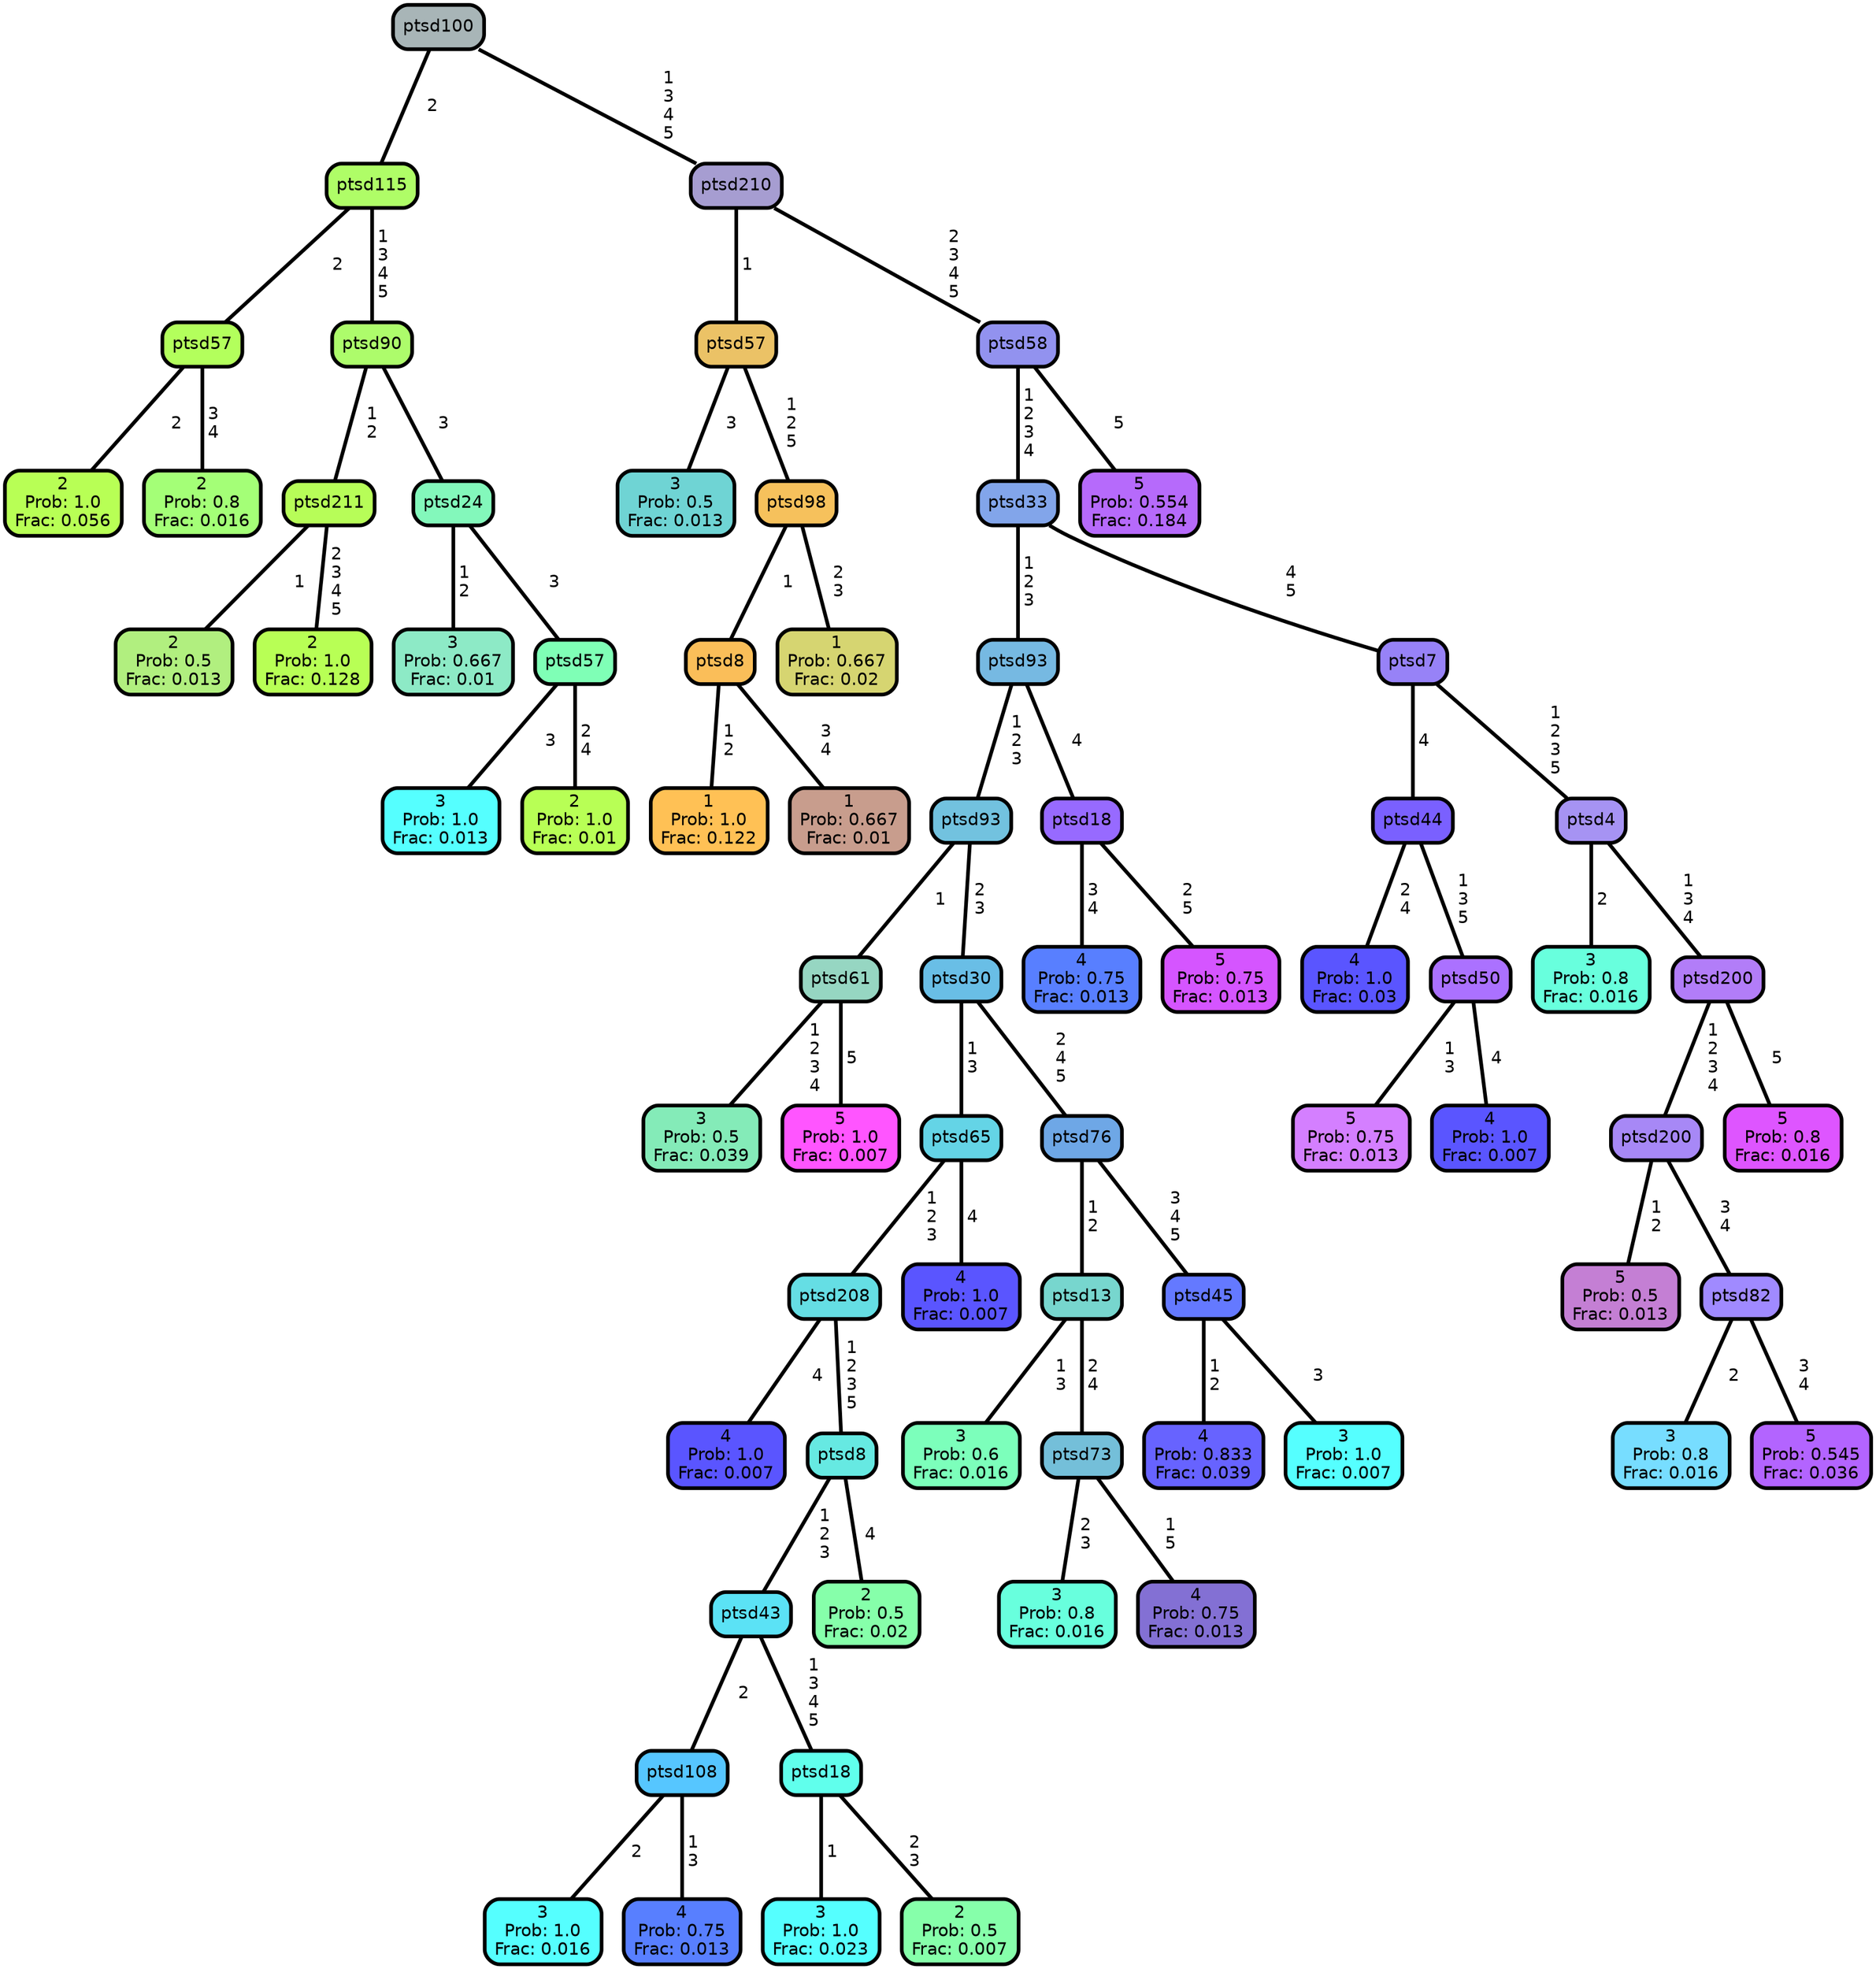 graph Tree {
node [shape=box, style="filled, rounded",color="black",penwidth="3",fontcolor="black",                 fontname=helvetica] ;
graph [ranksep="0 equally", splines=straight,                 bgcolor=transparent, dpi=200] ;
edge [fontname=helvetica, color=black] ;
0 [label="2
Prob: 1.0
Frac: 0.056", fillcolor="#b8ff55"] ;
1 [label="ptsd57", fillcolor="#b3ff5c"] ;
2 [label="2
Prob: 0.8
Frac: 0.016", fillcolor="#a4ff77"] ;
3 [label="ptsd115", fillcolor="#affd67"] ;
4 [label="2
Prob: 0.5
Frac: 0.013", fillcolor="#b1ef7f"] ;
5 [label="ptsd211", fillcolor="#b7fd58"] ;
6 [label="2
Prob: 1.0
Frac: 0.128", fillcolor="#b8ff55"] ;
7 [label="ptsd90", fillcolor="#adfc6b"] ;
8 [label="3
Prob: 0.667
Frac: 0.01", fillcolor="#8deac6"] ;
9 [label="ptsd24", fillcolor="#83f8bb"] ;
10 [label="3
Prob: 1.0
Frac: 0.013", fillcolor="#55ffff"] ;
11 [label="ptsd57", fillcolor="#7fffb6"] ;
12 [label="2
Prob: 1.0
Frac: 0.01", fillcolor="#b8ff55"] ;
13 [label="ptsd100", fillcolor="#a8b5b7"] ;
14 [label="3
Prob: 0.5
Frac: 0.013", fillcolor="#6fd4d4"] ;
15 [label="ptsd57", fillcolor="#ebc266"] ;
16 [label="1
Prob: 1.0
Frac: 0.122", fillcolor="#ffc155"] ;
17 [label="ptsd8", fillcolor="#fabe59"] ;
18 [label="1
Prob: 0.667
Frac: 0.01", fillcolor="#c89d8d"] ;
19 [label="ptsd98", fillcolor="#f6c15c"] ;
20 [label="1
Prob: 0.667
Frac: 0.02", fillcolor="#d6d571"] ;
21 [label="ptsd210", fillcolor="#a69dd1"] ;
22 [label="3
Prob: 0.5
Frac: 0.039", fillcolor="#84ebb8"] ;
23 [label="ptsd61", fillcolor="#96d6c2"] ;
24 [label="5
Prob: 1.0
Frac: 0.007", fillcolor="#ff55ff"] ;
25 [label="ptsd93", fillcolor="#72c2df"] ;
26 [label="4
Prob: 1.0
Frac: 0.007", fillcolor="#5a55ff"] ;
27 [label="ptsd208", fillcolor="#65dee4"] ;
28 [label="3
Prob: 1.0
Frac: 0.016", fillcolor="#55ffff"] ;
29 [label="ptsd108", fillcolor="#56c6ff"] ;
30 [label="4
Prob: 0.75
Frac: 0.013", fillcolor="#587fff"] ;
31 [label="ptsd43", fillcolor="#5be2f5"] ;
32 [label="3
Prob: 1.0
Frac: 0.023", fillcolor="#55ffff"] ;
33 [label="ptsd18", fillcolor="#60ffec"] ;
34 [label="2
Prob: 0.5
Frac: 0.007", fillcolor="#86ffaa"] ;
35 [label="ptsd8", fillcolor="#66e9e2"] ;
36 [label="2
Prob: 0.5
Frac: 0.02", fillcolor="#86ffaa"] ;
37 [label="ptsd65", fillcolor="#64d4e6"] ;
38 [label="4
Prob: 1.0
Frac: 0.007", fillcolor="#5a55ff"] ;
39 [label="ptsd30", fillcolor="#69bee6"] ;
40 [label="3
Prob: 0.6
Frac: 0.016", fillcolor="#7cffbb"] ;
41 [label="ptsd13", fillcolor="#77d6ce"] ;
42 [label="3
Prob: 0.8
Frac: 0.016", fillcolor="#68ffdd"] ;
43 [label="ptsd73", fillcolor="#74bfd9"] ;
44 [label="4
Prob: 0.75
Frac: 0.013", fillcolor="#8370d4"] ;
45 [label="ptsd76", fillcolor="#6ea7e6"] ;
46 [label="4
Prob: 0.833
Frac: 0.039", fillcolor="#6763ff"] ;
47 [label="ptsd45", fillcolor="#6479ff"] ;
48 [label="3
Prob: 1.0
Frac: 0.007", fillcolor="#55ffff"] ;
49 [label="ptsd93", fillcolor="#76b9e2"] ;
50 [label="4
Prob: 0.75
Frac: 0.013", fillcolor="#587fff"] ;
51 [label="ptsd18", fillcolor="#976aff"] ;
52 [label="5
Prob: 0.75
Frac: 0.013", fillcolor="#d555ff"] ;
53 [label="ptsd33", fillcolor="#82a5ea"] ;
54 [label="4
Prob: 1.0
Frac: 0.03", fillcolor="#5a55ff"] ;
55 [label="ptsd44", fillcolor="#7a60ff"] ;
56 [label="5
Prob: 0.75
Frac: 0.013", fillcolor="#d47fff"] ;
57 [label="ptsd50", fillcolor="#ab71ff"] ;
58 [label="4
Prob: 1.0
Frac: 0.007", fillcolor="#5a55ff"] ;
59 [label="ptsd7", fillcolor="#9782f7"] ;
60 [label="3
Prob: 0.8
Frac: 0.016", fillcolor="#68ffdd"] ;
61 [label="ptsd4", fillcolor="#a693f3"] ;
62 [label="5
Prob: 0.5
Frac: 0.013", fillcolor="#c47fd4"] ;
63 [label="ptsd200", fillcolor="#a788f6"] ;
64 [label="3
Prob: 0.8
Frac: 0.016", fillcolor="#77ddff"] ;
65 [label="ptsd82", fillcolor="#a08aff"] ;
66 [label="5
Prob: 0.545
Frac: 0.036", fillcolor="#b364ff"] ;
67 [label="ptsd200", fillcolor="#b27df8"] ;
68 [label="5
Prob: 0.8
Frac: 0.016", fillcolor="#de55ff"] ;
69 [label="ptsd58", fillcolor="#9292ef"] ;
70 [label="5
Prob: 0.554
Frac: 0.184", fillcolor="#b66afb"] ;
1 -- 0 [label=" 2",penwidth=3] ;
1 -- 2 [label=" 3\n 4",penwidth=3] ;
3 -- 1 [label=" 2",penwidth=3] ;
3 -- 7 [label=" 1\n 3\n 4\n 5",penwidth=3] ;
5 -- 4 [label=" 1",penwidth=3] ;
5 -- 6 [label=" 2\n 3\n 4\n 5",penwidth=3] ;
7 -- 5 [label=" 1\n 2",penwidth=3] ;
7 -- 9 [label=" 3",penwidth=3] ;
9 -- 8 [label=" 1\n 2",penwidth=3] ;
9 -- 11 [label=" 3",penwidth=3] ;
11 -- 10 [label=" 3",penwidth=3] ;
11 -- 12 [label=" 2\n 4",penwidth=3] ;
13 -- 3 [label=" 2",penwidth=3] ;
13 -- 21 [label=" 1\n 3\n 4\n 5",penwidth=3] ;
15 -- 14 [label=" 3",penwidth=3] ;
15 -- 19 [label=" 1\n 2\n 5",penwidth=3] ;
17 -- 16 [label=" 1\n 2",penwidth=3] ;
17 -- 18 [label=" 3\n 4",penwidth=3] ;
19 -- 17 [label=" 1",penwidth=3] ;
19 -- 20 [label=" 2\n 3",penwidth=3] ;
21 -- 15 [label=" 1",penwidth=3] ;
21 -- 69 [label=" 2\n 3\n 4\n 5",penwidth=3] ;
23 -- 22 [label=" 1\n 2\n 3\n 4",penwidth=3] ;
23 -- 24 [label=" 5",penwidth=3] ;
25 -- 23 [label=" 1",penwidth=3] ;
25 -- 39 [label=" 2\n 3",penwidth=3] ;
27 -- 26 [label=" 4",penwidth=3] ;
27 -- 35 [label=" 1\n 2\n 3\n 5",penwidth=3] ;
29 -- 28 [label=" 2",penwidth=3] ;
29 -- 30 [label=" 1\n 3",penwidth=3] ;
31 -- 29 [label=" 2",penwidth=3] ;
31 -- 33 [label=" 1\n 3\n 4\n 5",penwidth=3] ;
33 -- 32 [label=" 1",penwidth=3] ;
33 -- 34 [label=" 2\n 3",penwidth=3] ;
35 -- 31 [label=" 1\n 2\n 3",penwidth=3] ;
35 -- 36 [label=" 4",penwidth=3] ;
37 -- 27 [label=" 1\n 2\n 3",penwidth=3] ;
37 -- 38 [label=" 4",penwidth=3] ;
39 -- 37 [label=" 1\n 3",penwidth=3] ;
39 -- 45 [label=" 2\n 4\n 5",penwidth=3] ;
41 -- 40 [label=" 1\n 3",penwidth=3] ;
41 -- 43 [label=" 2\n 4",penwidth=3] ;
43 -- 42 [label=" 2\n 3",penwidth=3] ;
43 -- 44 [label=" 1\n 5",penwidth=3] ;
45 -- 41 [label=" 1\n 2",penwidth=3] ;
45 -- 47 [label=" 3\n 4\n 5",penwidth=3] ;
47 -- 46 [label=" 1\n 2",penwidth=3] ;
47 -- 48 [label=" 3",penwidth=3] ;
49 -- 25 [label=" 1\n 2\n 3",penwidth=3] ;
49 -- 51 [label=" 4",penwidth=3] ;
51 -- 50 [label=" 3\n 4",penwidth=3] ;
51 -- 52 [label=" 2\n 5",penwidth=3] ;
53 -- 49 [label=" 1\n 2\n 3",penwidth=3] ;
53 -- 59 [label=" 4\n 5",penwidth=3] ;
55 -- 54 [label=" 2\n 4",penwidth=3] ;
55 -- 57 [label=" 1\n 3\n 5",penwidth=3] ;
57 -- 56 [label=" 1\n 3",penwidth=3] ;
57 -- 58 [label=" 4",penwidth=3] ;
59 -- 55 [label=" 4",penwidth=3] ;
59 -- 61 [label=" 1\n 2\n 3\n 5",penwidth=3] ;
61 -- 60 [label=" 2",penwidth=3] ;
61 -- 67 [label=" 1\n 3\n 4",penwidth=3] ;
63 -- 62 [label=" 1\n 2",penwidth=3] ;
63 -- 65 [label=" 3\n 4",penwidth=3] ;
65 -- 64 [label=" 2",penwidth=3] ;
65 -- 66 [label=" 3\n 4",penwidth=3] ;
67 -- 63 [label=" 1\n 2\n 3\n 4",penwidth=3] ;
67 -- 68 [label=" 5",penwidth=3] ;
69 -- 53 [label=" 1\n 2\n 3\n 4",penwidth=3] ;
69 -- 70 [label=" 5",penwidth=3] ;
{rank = same;}}